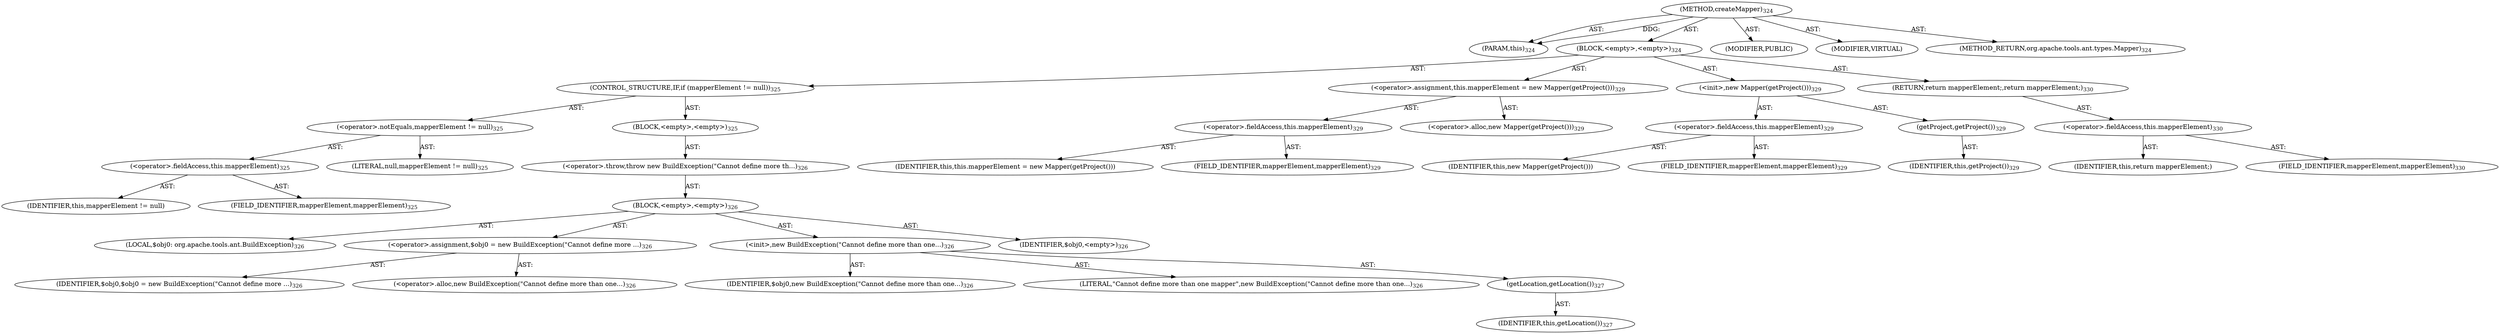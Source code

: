 digraph "createMapper" {  
"111669149717" [label = <(METHOD,createMapper)<SUB>324</SUB>> ]
"115964117003" [label = <(PARAM,this)<SUB>324</SUB>> ]
"25769803799" [label = <(BLOCK,&lt;empty&gt;,&lt;empty&gt;)<SUB>324</SUB>> ]
"47244640258" [label = <(CONTROL_STRUCTURE,IF,if (mapperElement != null))<SUB>325</SUB>> ]
"30064771179" [label = <(&lt;operator&gt;.notEquals,mapperElement != null)<SUB>325</SUB>> ]
"30064771180" [label = <(&lt;operator&gt;.fieldAccess,this.mapperElement)<SUB>325</SUB>> ]
"68719476835" [label = <(IDENTIFIER,this,mapperElement != null)> ]
"55834574898" [label = <(FIELD_IDENTIFIER,mapperElement,mapperElement)<SUB>325</SUB>> ]
"90194313229" [label = <(LITERAL,null,mapperElement != null)<SUB>325</SUB>> ]
"25769803800" [label = <(BLOCK,&lt;empty&gt;,&lt;empty&gt;)<SUB>325</SUB>> ]
"30064771181" [label = <(&lt;operator&gt;.throw,throw new BuildException(&quot;Cannot define more th...)<SUB>326</SUB>> ]
"25769803801" [label = <(BLOCK,&lt;empty&gt;,&lt;empty&gt;)<SUB>326</SUB>> ]
"94489280514" [label = <(LOCAL,$obj0: org.apache.tools.ant.BuildException)<SUB>326</SUB>> ]
"30064771182" [label = <(&lt;operator&gt;.assignment,$obj0 = new BuildException(&quot;Cannot define more ...)<SUB>326</SUB>> ]
"68719476836" [label = <(IDENTIFIER,$obj0,$obj0 = new BuildException(&quot;Cannot define more ...)<SUB>326</SUB>> ]
"30064771183" [label = <(&lt;operator&gt;.alloc,new BuildException(&quot;Cannot define more than one...)<SUB>326</SUB>> ]
"30064771184" [label = <(&lt;init&gt;,new BuildException(&quot;Cannot define more than one...)<SUB>326</SUB>> ]
"68719476837" [label = <(IDENTIFIER,$obj0,new BuildException(&quot;Cannot define more than one...)<SUB>326</SUB>> ]
"90194313230" [label = <(LITERAL,&quot;Cannot define more than one mapper&quot;,new BuildException(&quot;Cannot define more than one...)<SUB>326</SUB>> ]
"30064771185" [label = <(getLocation,getLocation())<SUB>327</SUB>> ]
"68719476748" [label = <(IDENTIFIER,this,getLocation())<SUB>327</SUB>> ]
"68719476838" [label = <(IDENTIFIER,$obj0,&lt;empty&gt;)<SUB>326</SUB>> ]
"30064771186" [label = <(&lt;operator&gt;.assignment,this.mapperElement = new Mapper(getProject()))<SUB>329</SUB>> ]
"30064771187" [label = <(&lt;operator&gt;.fieldAccess,this.mapperElement)<SUB>329</SUB>> ]
"68719476839" [label = <(IDENTIFIER,this,this.mapperElement = new Mapper(getProject()))> ]
"55834574899" [label = <(FIELD_IDENTIFIER,mapperElement,mapperElement)<SUB>329</SUB>> ]
"30064771188" [label = <(&lt;operator&gt;.alloc,new Mapper(getProject()))<SUB>329</SUB>> ]
"30064771189" [label = <(&lt;init&gt;,new Mapper(getProject()))<SUB>329</SUB>> ]
"30064771190" [label = <(&lt;operator&gt;.fieldAccess,this.mapperElement)<SUB>329</SUB>> ]
"68719476840" [label = <(IDENTIFIER,this,new Mapper(getProject()))> ]
"55834574900" [label = <(FIELD_IDENTIFIER,mapperElement,mapperElement)<SUB>329</SUB>> ]
"30064771191" [label = <(getProject,getProject())<SUB>329</SUB>> ]
"68719476749" [label = <(IDENTIFIER,this,getProject())<SUB>329</SUB>> ]
"146028888071" [label = <(RETURN,return mapperElement;,return mapperElement;)<SUB>330</SUB>> ]
"30064771192" [label = <(&lt;operator&gt;.fieldAccess,this.mapperElement)<SUB>330</SUB>> ]
"68719476841" [label = <(IDENTIFIER,this,return mapperElement;)> ]
"55834574901" [label = <(FIELD_IDENTIFIER,mapperElement,mapperElement)<SUB>330</SUB>> ]
"133143986239" [label = <(MODIFIER,PUBLIC)> ]
"133143986240" [label = <(MODIFIER,VIRTUAL)> ]
"128849018901" [label = <(METHOD_RETURN,org.apache.tools.ant.types.Mapper)<SUB>324</SUB>> ]
  "111669149717" -> "115964117003"  [ label = "AST: "] 
  "111669149717" -> "25769803799"  [ label = "AST: "] 
  "111669149717" -> "133143986239"  [ label = "AST: "] 
  "111669149717" -> "133143986240"  [ label = "AST: "] 
  "111669149717" -> "128849018901"  [ label = "AST: "] 
  "25769803799" -> "47244640258"  [ label = "AST: "] 
  "25769803799" -> "30064771186"  [ label = "AST: "] 
  "25769803799" -> "30064771189"  [ label = "AST: "] 
  "25769803799" -> "146028888071"  [ label = "AST: "] 
  "47244640258" -> "30064771179"  [ label = "AST: "] 
  "47244640258" -> "25769803800"  [ label = "AST: "] 
  "30064771179" -> "30064771180"  [ label = "AST: "] 
  "30064771179" -> "90194313229"  [ label = "AST: "] 
  "30064771180" -> "68719476835"  [ label = "AST: "] 
  "30064771180" -> "55834574898"  [ label = "AST: "] 
  "25769803800" -> "30064771181"  [ label = "AST: "] 
  "30064771181" -> "25769803801"  [ label = "AST: "] 
  "25769803801" -> "94489280514"  [ label = "AST: "] 
  "25769803801" -> "30064771182"  [ label = "AST: "] 
  "25769803801" -> "30064771184"  [ label = "AST: "] 
  "25769803801" -> "68719476838"  [ label = "AST: "] 
  "30064771182" -> "68719476836"  [ label = "AST: "] 
  "30064771182" -> "30064771183"  [ label = "AST: "] 
  "30064771184" -> "68719476837"  [ label = "AST: "] 
  "30064771184" -> "90194313230"  [ label = "AST: "] 
  "30064771184" -> "30064771185"  [ label = "AST: "] 
  "30064771185" -> "68719476748"  [ label = "AST: "] 
  "30064771186" -> "30064771187"  [ label = "AST: "] 
  "30064771186" -> "30064771188"  [ label = "AST: "] 
  "30064771187" -> "68719476839"  [ label = "AST: "] 
  "30064771187" -> "55834574899"  [ label = "AST: "] 
  "30064771189" -> "30064771190"  [ label = "AST: "] 
  "30064771189" -> "30064771191"  [ label = "AST: "] 
  "30064771190" -> "68719476840"  [ label = "AST: "] 
  "30064771190" -> "55834574900"  [ label = "AST: "] 
  "30064771191" -> "68719476749"  [ label = "AST: "] 
  "146028888071" -> "30064771192"  [ label = "AST: "] 
  "30064771192" -> "68719476841"  [ label = "AST: "] 
  "30064771192" -> "55834574901"  [ label = "AST: "] 
  "111669149717" -> "115964117003"  [ label = "DDG: "] 
}
